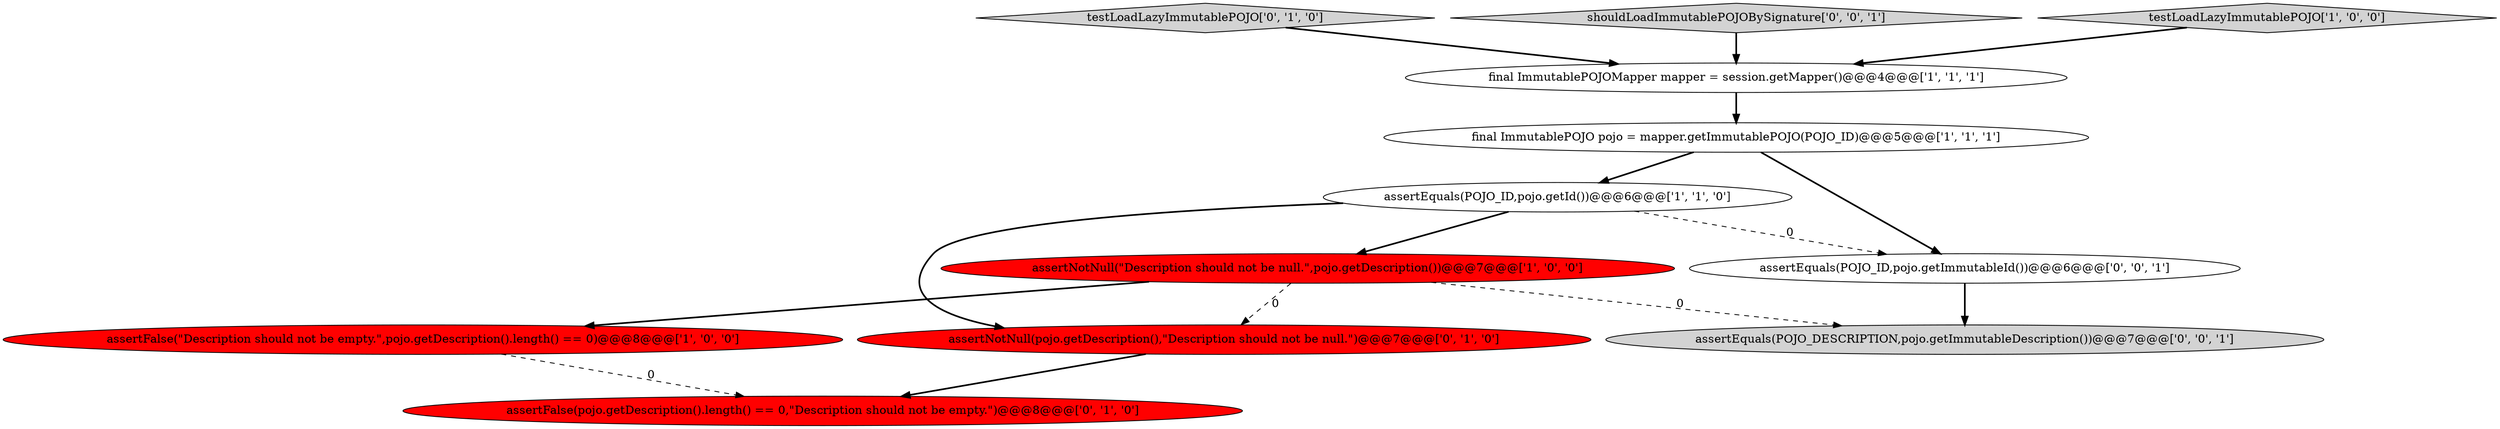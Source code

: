digraph {
9 [style = filled, label = "assertEquals(POJO_ID,pojo.getImmutableId())@@@6@@@['0', '0', '1']", fillcolor = white, shape = ellipse image = "AAA0AAABBB3BBB"];
6 [style = filled, label = "assertNotNull(pojo.getDescription(),\"Description should not be null.\")@@@7@@@['0', '1', '0']", fillcolor = red, shape = ellipse image = "AAA1AAABBB2BBB"];
7 [style = filled, label = "testLoadLazyImmutablePOJO['0', '1', '0']", fillcolor = lightgray, shape = diamond image = "AAA0AAABBB2BBB"];
4 [style = filled, label = "assertEquals(POJO_ID,pojo.getId())@@@6@@@['1', '1', '0']", fillcolor = white, shape = ellipse image = "AAA0AAABBB1BBB"];
11 [style = filled, label = "shouldLoadImmutablePOJOBySignature['0', '0', '1']", fillcolor = lightgray, shape = diamond image = "AAA0AAABBB3BBB"];
1 [style = filled, label = "final ImmutablePOJO pojo = mapper.getImmutablePOJO(POJO_ID)@@@5@@@['1', '1', '1']", fillcolor = white, shape = ellipse image = "AAA0AAABBB1BBB"];
0 [style = filled, label = "assertFalse(\"Description should not be empty.\",pojo.getDescription().length() == 0)@@@8@@@['1', '0', '0']", fillcolor = red, shape = ellipse image = "AAA1AAABBB1BBB"];
2 [style = filled, label = "final ImmutablePOJOMapper mapper = session.getMapper()@@@4@@@['1', '1', '1']", fillcolor = white, shape = ellipse image = "AAA0AAABBB1BBB"];
3 [style = filled, label = "testLoadLazyImmutablePOJO['1', '0', '0']", fillcolor = lightgray, shape = diamond image = "AAA0AAABBB1BBB"];
5 [style = filled, label = "assertNotNull(\"Description should not be null.\",pojo.getDescription())@@@7@@@['1', '0', '0']", fillcolor = red, shape = ellipse image = "AAA1AAABBB1BBB"];
8 [style = filled, label = "assertFalse(pojo.getDescription().length() == 0,\"Description should not be empty.\")@@@8@@@['0', '1', '0']", fillcolor = red, shape = ellipse image = "AAA1AAABBB2BBB"];
10 [style = filled, label = "assertEquals(POJO_DESCRIPTION,pojo.getImmutableDescription())@@@7@@@['0', '0', '1']", fillcolor = lightgray, shape = ellipse image = "AAA0AAABBB3BBB"];
0->8 [style = dashed, label="0"];
4->9 [style = dashed, label="0"];
1->4 [style = bold, label=""];
9->10 [style = bold, label=""];
3->2 [style = bold, label=""];
5->0 [style = bold, label=""];
5->6 [style = dashed, label="0"];
5->10 [style = dashed, label="0"];
4->6 [style = bold, label=""];
4->5 [style = bold, label=""];
7->2 [style = bold, label=""];
2->1 [style = bold, label=""];
11->2 [style = bold, label=""];
1->9 [style = bold, label=""];
6->8 [style = bold, label=""];
}
